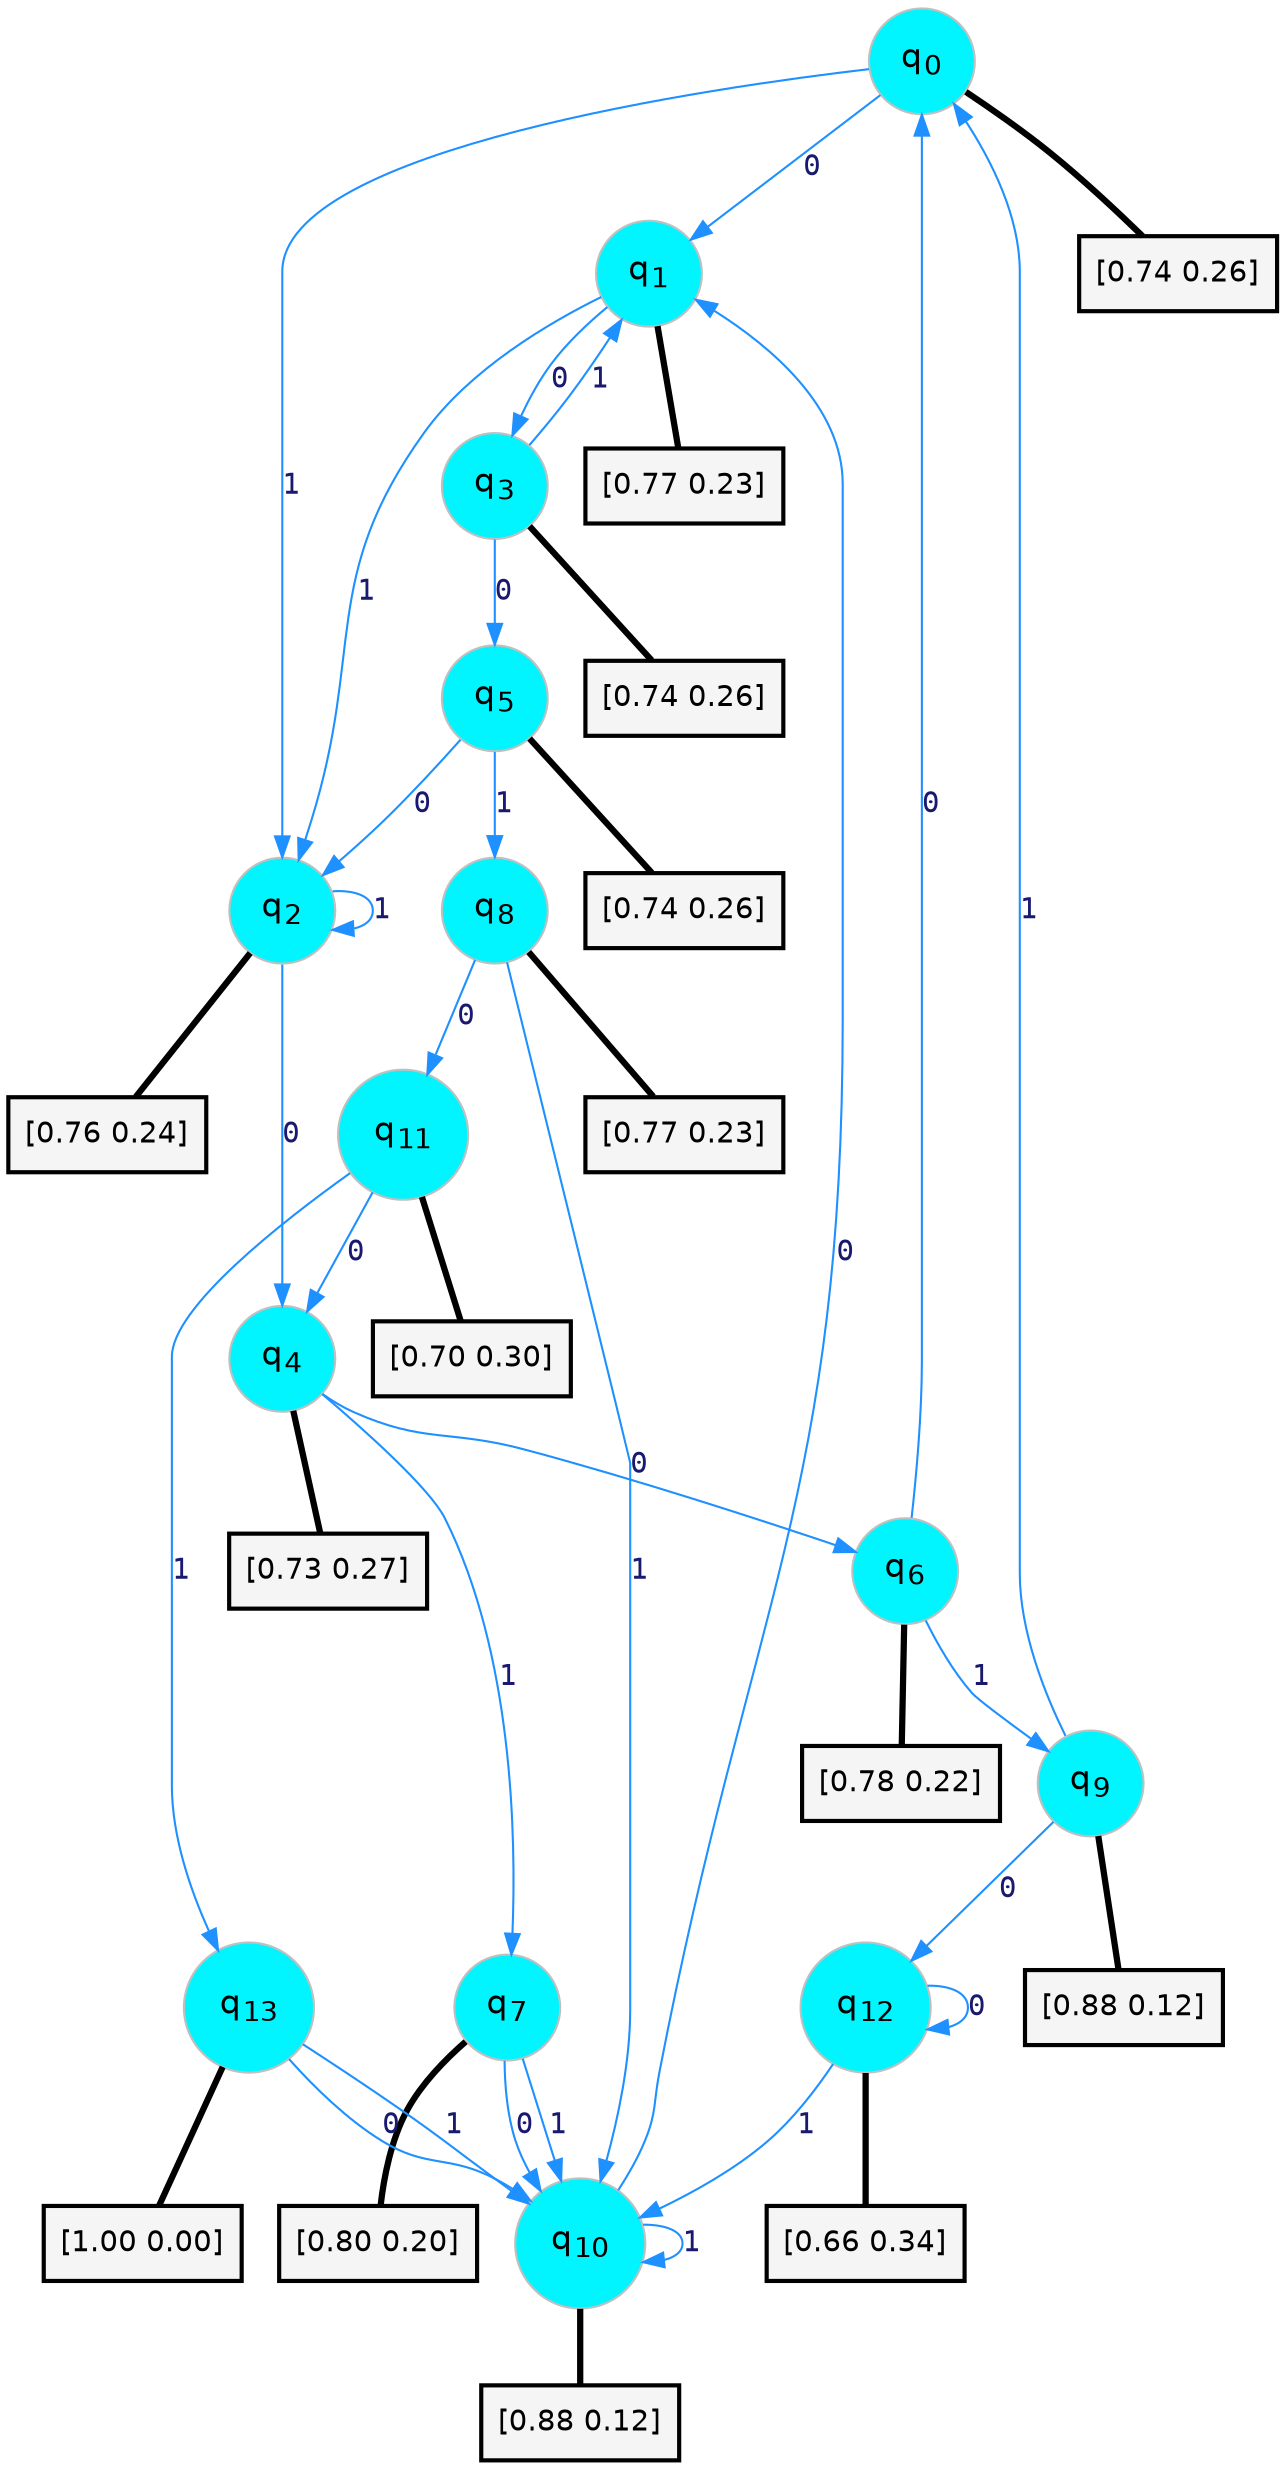 digraph G {
graph [
bgcolor=transparent, dpi=300, rankdir=TD, size="40,25"];
node [
color=gray, fillcolor=turquoise1, fontcolor=black, fontname=Helvetica, fontsize=16, fontweight=bold, shape=circle, style=filled];
edge [
arrowsize=1, color=dodgerblue1, fontcolor=midnightblue, fontname=courier, fontweight=bold, penwidth=1, style=solid, weight=20];
0[label=<q<SUB>0</SUB>>];
1[label=<q<SUB>1</SUB>>];
2[label=<q<SUB>2</SUB>>];
3[label=<q<SUB>3</SUB>>];
4[label=<q<SUB>4</SUB>>];
5[label=<q<SUB>5</SUB>>];
6[label=<q<SUB>6</SUB>>];
7[label=<q<SUB>7</SUB>>];
8[label=<q<SUB>8</SUB>>];
9[label=<q<SUB>9</SUB>>];
10[label=<q<SUB>10</SUB>>];
11[label=<q<SUB>11</SUB>>];
12[label=<q<SUB>12</SUB>>];
13[label=<q<SUB>13</SUB>>];
14[label="[0.74 0.26]", shape=box,fontcolor=black, fontname=Helvetica, fontsize=14, penwidth=2, fillcolor=whitesmoke,color=black];
15[label="[0.77 0.23]", shape=box,fontcolor=black, fontname=Helvetica, fontsize=14, penwidth=2, fillcolor=whitesmoke,color=black];
16[label="[0.76 0.24]", shape=box,fontcolor=black, fontname=Helvetica, fontsize=14, penwidth=2, fillcolor=whitesmoke,color=black];
17[label="[0.74 0.26]", shape=box,fontcolor=black, fontname=Helvetica, fontsize=14, penwidth=2, fillcolor=whitesmoke,color=black];
18[label="[0.73 0.27]", shape=box,fontcolor=black, fontname=Helvetica, fontsize=14, penwidth=2, fillcolor=whitesmoke,color=black];
19[label="[0.74 0.26]", shape=box,fontcolor=black, fontname=Helvetica, fontsize=14, penwidth=2, fillcolor=whitesmoke,color=black];
20[label="[0.78 0.22]", shape=box,fontcolor=black, fontname=Helvetica, fontsize=14, penwidth=2, fillcolor=whitesmoke,color=black];
21[label="[0.80 0.20]", shape=box,fontcolor=black, fontname=Helvetica, fontsize=14, penwidth=2, fillcolor=whitesmoke,color=black];
22[label="[0.77 0.23]", shape=box,fontcolor=black, fontname=Helvetica, fontsize=14, penwidth=2, fillcolor=whitesmoke,color=black];
23[label="[0.88 0.12]", shape=box,fontcolor=black, fontname=Helvetica, fontsize=14, penwidth=2, fillcolor=whitesmoke,color=black];
24[label="[0.88 0.12]", shape=box,fontcolor=black, fontname=Helvetica, fontsize=14, penwidth=2, fillcolor=whitesmoke,color=black];
25[label="[0.70 0.30]", shape=box,fontcolor=black, fontname=Helvetica, fontsize=14, penwidth=2, fillcolor=whitesmoke,color=black];
26[label="[0.66 0.34]", shape=box,fontcolor=black, fontname=Helvetica, fontsize=14, penwidth=2, fillcolor=whitesmoke,color=black];
27[label="[1.00 0.00]", shape=box,fontcolor=black, fontname=Helvetica, fontsize=14, penwidth=2, fillcolor=whitesmoke,color=black];
0->1 [label=0];
0->2 [label=1];
0->14 [arrowhead=none, penwidth=3,color=black];
1->3 [label=0];
1->2 [label=1];
1->15 [arrowhead=none, penwidth=3,color=black];
2->4 [label=0];
2->2 [label=1];
2->16 [arrowhead=none, penwidth=3,color=black];
3->5 [label=0];
3->1 [label=1];
3->17 [arrowhead=none, penwidth=3,color=black];
4->6 [label=0];
4->7 [label=1];
4->18 [arrowhead=none, penwidth=3,color=black];
5->2 [label=0];
5->8 [label=1];
5->19 [arrowhead=none, penwidth=3,color=black];
6->0 [label=0];
6->9 [label=1];
6->20 [arrowhead=none, penwidth=3,color=black];
7->10 [label=0];
7->10 [label=1];
7->21 [arrowhead=none, penwidth=3,color=black];
8->11 [label=0];
8->10 [label=1];
8->22 [arrowhead=none, penwidth=3,color=black];
9->12 [label=0];
9->0 [label=1];
9->23 [arrowhead=none, penwidth=3,color=black];
10->1 [label=0];
10->10 [label=1];
10->24 [arrowhead=none, penwidth=3,color=black];
11->4 [label=0];
11->13 [label=1];
11->25 [arrowhead=none, penwidth=3,color=black];
12->12 [label=0];
12->10 [label=1];
12->26 [arrowhead=none, penwidth=3,color=black];
13->10 [label=0];
13->10 [label=1];
13->27 [arrowhead=none, penwidth=3,color=black];
}
